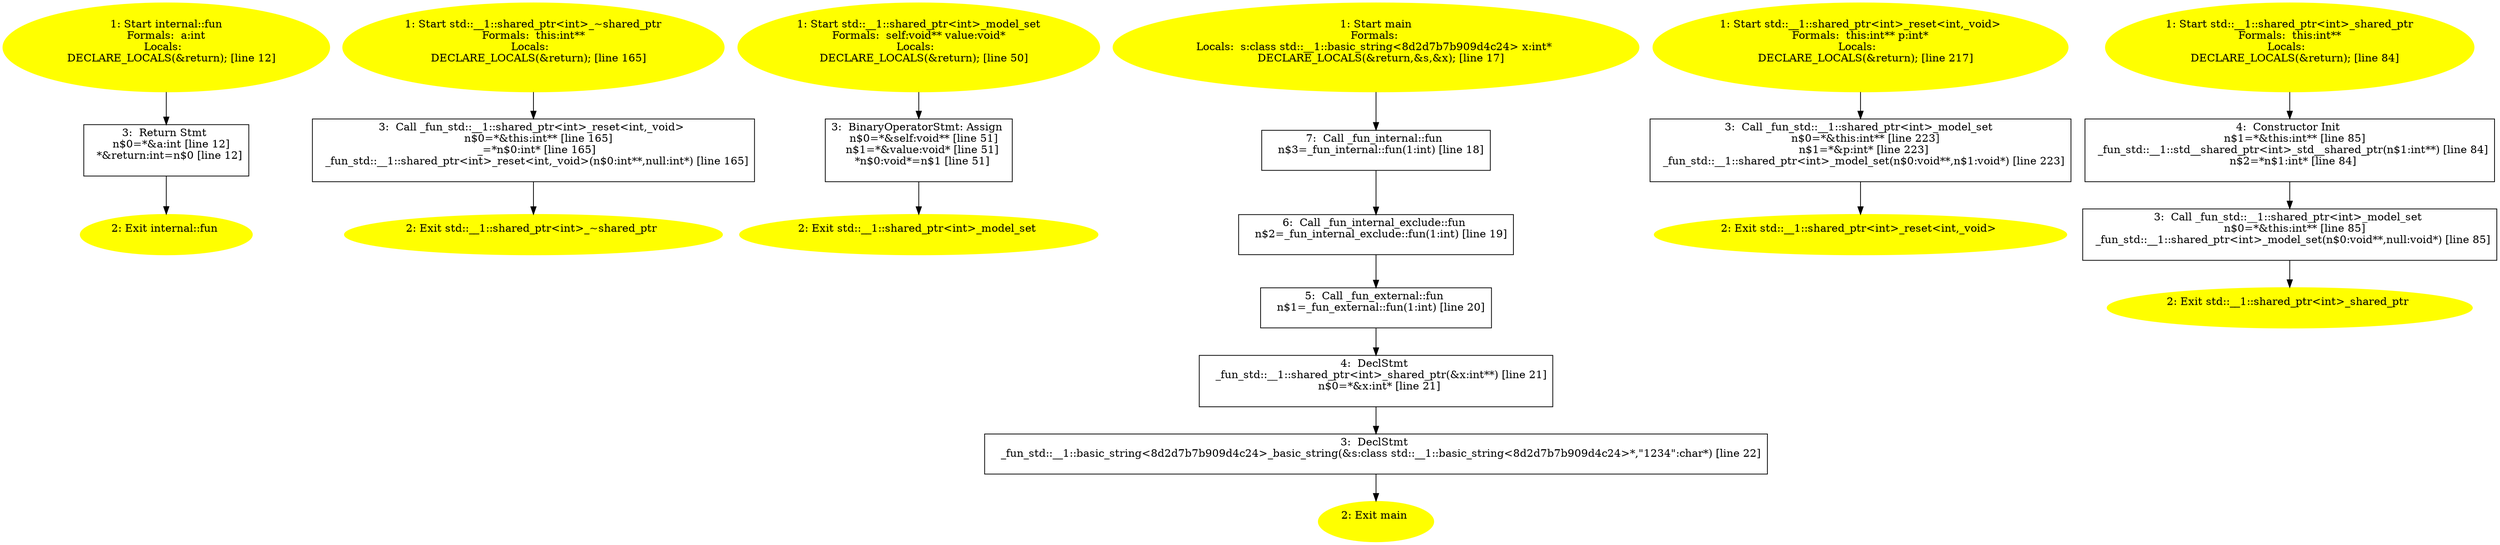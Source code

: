 /* @generated */
digraph iCFG {
"internal::fun{d41d8cd98f00b204e9800998ecf8427e_ZN8internal3funEi}.85135ab105a259368b1d7ebf1f3d3ac2_3" [label="3:  Return Stmt \n   n$0=*&a:int [line 12]\n  *&return:int=n$0 [line 12]\n " shape="box"]
	

	 "internal::fun{d41d8cd98f00b204e9800998ecf8427e_ZN8internal3funEi}.85135ab105a259368b1d7ebf1f3d3ac2_3" -> "internal::fun{d41d8cd98f00b204e9800998ecf8427e_ZN8internal3funEi}.85135ab105a259368b1d7ebf1f3d3ac2_2" ;
"internal::fun{d41d8cd98f00b204e9800998ecf8427e_ZN8internal3funEi}.85135ab105a259368b1d7ebf1f3d3ac2_2" [label="2: Exit internal::fun \n  " color=yellow style=filled]
	

"internal::fun{d41d8cd98f00b204e9800998ecf8427e_ZN8internal3funEi}.85135ab105a259368b1d7ebf1f3d3ac2_1" [label="1: Start internal::fun\nFormals:  a:int\nLocals:  \n   DECLARE_LOCALS(&return); [line 12]\n " color=yellow style=filled]
	

	 "internal::fun{d41d8cd98f00b204e9800998ecf8427e_ZN8internal3funEi}.85135ab105a259368b1d7ebf1f3d3ac2_1" -> "internal::fun{d41d8cd98f00b204e9800998ecf8427e_ZN8internal3funEi}.85135ab105a259368b1d7ebf1f3d3ac2_3" ;
"std::__1::shared_ptr<int>_~shared_ptr(_ZNSt3__110shared_ptrIiED0Ev).388e7f06faa2f498fd08f3d3c50ca31a_3" [label="3:  Call _fun_std::__1::shared_ptr<int>_reset<int,_void> \n   n$0=*&this:int** [line 165]\n  _=*n$0:int* [line 165]\n  _fun_std::__1::shared_ptr<int>_reset<int,_void>(n$0:int**,null:int*) [line 165]\n " shape="box"]
	

	 "std::__1::shared_ptr<int>_~shared_ptr(_ZNSt3__110shared_ptrIiED0Ev).388e7f06faa2f498fd08f3d3c50ca31a_3" -> "std::__1::shared_ptr<int>_~shared_ptr(_ZNSt3__110shared_ptrIiED0Ev).388e7f06faa2f498fd08f3d3c50ca31a_2" ;
"std::__1::shared_ptr<int>_~shared_ptr(_ZNSt3__110shared_ptrIiED0Ev).388e7f06faa2f498fd08f3d3c50ca31a_2" [label="2: Exit std::__1::shared_ptr<int>_~shared_ptr \n  " color=yellow style=filled]
	

"std::__1::shared_ptr<int>_~shared_ptr(_ZNSt3__110shared_ptrIiED0Ev).388e7f06faa2f498fd08f3d3c50ca31a_1" [label="1: Start std::__1::shared_ptr<int>_~shared_ptr\nFormals:  this:int**\nLocals:  \n   DECLARE_LOCALS(&return); [line 165]\n " color=yellow style=filled]
	

	 "std::__1::shared_ptr<int>_~shared_ptr(_ZNSt3__110shared_ptrIiED0Ev).388e7f06faa2f498fd08f3d3c50ca31a_1" -> "std::__1::shared_ptr<int>_~shared_ptr(_ZNSt3__110shared_ptrIiED0Ev).388e7f06faa2f498fd08f3d3c50ca31a_3" ;
"std::__1::shared_ptr<int>_model_set(_ZNSt3__110shared_ptrIiE9model_setEPPKvS3_).c02dbe299962364cf3c5255e9c8d287d_3" [label="3:  BinaryOperatorStmt: Assign \n   n$0=*&self:void** [line 51]\n  n$1=*&value:void* [line 51]\n  *n$0:void*=n$1 [line 51]\n " shape="box"]
	

	 "std::__1::shared_ptr<int>_model_set(_ZNSt3__110shared_ptrIiE9model_setEPPKvS3_).c02dbe299962364cf3c5255e9c8d287d_3" -> "std::__1::shared_ptr<int>_model_set(_ZNSt3__110shared_ptrIiE9model_setEPPKvS3_).c02dbe299962364cf3c5255e9c8d287d_2" ;
"std::__1::shared_ptr<int>_model_set(_ZNSt3__110shared_ptrIiE9model_setEPPKvS3_).c02dbe299962364cf3c5255e9c8d287d_2" [label="2: Exit std::__1::shared_ptr<int>_model_set \n  " color=yellow style=filled]
	

"std::__1::shared_ptr<int>_model_set(_ZNSt3__110shared_ptrIiE9model_setEPPKvS3_).c02dbe299962364cf3c5255e9c8d287d_1" [label="1: Start std::__1::shared_ptr<int>_model_set\nFormals:  self:void** value:void*\nLocals:  \n   DECLARE_LOCALS(&return); [line 50]\n " color=yellow style=filled]
	

	 "std::__1::shared_ptr<int>_model_set(_ZNSt3__110shared_ptrIiE9model_setEPPKvS3_).c02dbe299962364cf3c5255e9c8d287d_1" -> "std::__1::shared_ptr<int>_model_set(_ZNSt3__110shared_ptrIiE9model_setEPPKvS3_).c02dbe299962364cf3c5255e9c8d287d_3" ;
"main.fad58de7366495db4650cfefac2fcd61_7" [label="7:  Call _fun_internal::fun \n   n$3=_fun_internal::fun(1:int) [line 18]\n " shape="box"]
	

	 "main.fad58de7366495db4650cfefac2fcd61_7" -> "main.fad58de7366495db4650cfefac2fcd61_6" ;
"main.fad58de7366495db4650cfefac2fcd61_6" [label="6:  Call _fun_internal_exclude::fun \n   n$2=_fun_internal_exclude::fun(1:int) [line 19]\n " shape="box"]
	

	 "main.fad58de7366495db4650cfefac2fcd61_6" -> "main.fad58de7366495db4650cfefac2fcd61_5" ;
"main.fad58de7366495db4650cfefac2fcd61_5" [label="5:  Call _fun_external::fun \n   n$1=_fun_external::fun(1:int) [line 20]\n " shape="box"]
	

	 "main.fad58de7366495db4650cfefac2fcd61_5" -> "main.fad58de7366495db4650cfefac2fcd61_4" ;
"main.fad58de7366495db4650cfefac2fcd61_4" [label="4:  DeclStmt \n   _fun_std::__1::shared_ptr<int>_shared_ptr(&x:int**) [line 21]\n  n$0=*&x:int* [line 21]\n " shape="box"]
	

	 "main.fad58de7366495db4650cfefac2fcd61_4" -> "main.fad58de7366495db4650cfefac2fcd61_3" ;
"main.fad58de7366495db4650cfefac2fcd61_3" [label="3:  DeclStmt \n   _fun_std::__1::basic_string<8d2d7b7b909d4c24>_basic_string(&s:class std::__1::basic_string<8d2d7b7b909d4c24>*,\"1234\":char*) [line 22]\n " shape="box"]
	

	 "main.fad58de7366495db4650cfefac2fcd61_3" -> "main.fad58de7366495db4650cfefac2fcd61_2" ;
"main.fad58de7366495db4650cfefac2fcd61_2" [label="2: Exit main \n  " color=yellow style=filled]
	

"main.fad58de7366495db4650cfefac2fcd61_1" [label="1: Start main\nFormals: \nLocals:  s:class std::__1::basic_string<8d2d7b7b909d4c24> x:int* \n   DECLARE_LOCALS(&return,&s,&x); [line 17]\n " color=yellow style=filled]
	

	 "main.fad58de7366495db4650cfefac2fcd61_1" -> "main.fad58de7366495db4650cfefac2fcd61_7" ;
"std::__1::shared_ptr<int>_reset<int,_void>(_ZNSt3__110shared_ptrIiE5resetIivEEvPT_).29e462552cba695192437aa4bfbf146e_3" [label="3:  Call _fun_std::__1::shared_ptr<int>_model_set \n   n$0=*&this:int** [line 223]\n  n$1=*&p:int* [line 223]\n  _fun_std::__1::shared_ptr<int>_model_set(n$0:void**,n$1:void*) [line 223]\n " shape="box"]
	

	 "std::__1::shared_ptr<int>_reset<int,_void>(_ZNSt3__110shared_ptrIiE5resetIivEEvPT_).29e462552cba695192437aa4bfbf146e_3" -> "std::__1::shared_ptr<int>_reset<int,_void>(_ZNSt3__110shared_ptrIiE5resetIivEEvPT_).29e462552cba695192437aa4bfbf146e_2" ;
"std::__1::shared_ptr<int>_reset<int,_void>(_ZNSt3__110shared_ptrIiE5resetIivEEvPT_).29e462552cba695192437aa4bfbf146e_2" [label="2: Exit std::__1::shared_ptr<int>_reset<int,_void> \n  " color=yellow style=filled]
	

"std::__1::shared_ptr<int>_reset<int,_void>(_ZNSt3__110shared_ptrIiE5resetIivEEvPT_).29e462552cba695192437aa4bfbf146e_1" [label="1: Start std::__1::shared_ptr<int>_reset<int,_void>\nFormals:  this:int** p:int*\nLocals:  \n   DECLARE_LOCALS(&return); [line 217]\n " color=yellow style=filled]
	

	 "std::__1::shared_ptr<int>_reset<int,_void>(_ZNSt3__110shared_ptrIiE5resetIivEEvPT_).29e462552cba695192437aa4bfbf146e_1" -> "std::__1::shared_ptr<int>_reset<int,_void>(_ZNSt3__110shared_ptrIiE5resetIivEEvPT_).29e462552cba695192437aa4bfbf146e_3" ;
"std::__1::shared_ptr<int>_shared_ptr{_ZNSt3__110shared_ptrIiEC1Ev}.2e163b5142d39d575d5eeb568316078d_4" [label="4:  Constructor Init \n   n$1=*&this:int** [line 85]\n  _fun_std::__1::std__shared_ptr<int>_std__shared_ptr(n$1:int**) [line 84]\n  n$2=*n$1:int* [line 84]\n " shape="box"]
	

	 "std::__1::shared_ptr<int>_shared_ptr{_ZNSt3__110shared_ptrIiEC1Ev}.2e163b5142d39d575d5eeb568316078d_4" -> "std::__1::shared_ptr<int>_shared_ptr{_ZNSt3__110shared_ptrIiEC1Ev}.2e163b5142d39d575d5eeb568316078d_3" ;
"std::__1::shared_ptr<int>_shared_ptr{_ZNSt3__110shared_ptrIiEC1Ev}.2e163b5142d39d575d5eeb568316078d_3" [label="3:  Call _fun_std::__1::shared_ptr<int>_model_set \n   n$0=*&this:int** [line 85]\n  _fun_std::__1::shared_ptr<int>_model_set(n$0:void**,null:void*) [line 85]\n " shape="box"]
	

	 "std::__1::shared_ptr<int>_shared_ptr{_ZNSt3__110shared_ptrIiEC1Ev}.2e163b5142d39d575d5eeb568316078d_3" -> "std::__1::shared_ptr<int>_shared_ptr{_ZNSt3__110shared_ptrIiEC1Ev}.2e163b5142d39d575d5eeb568316078d_2" ;
"std::__1::shared_ptr<int>_shared_ptr{_ZNSt3__110shared_ptrIiEC1Ev}.2e163b5142d39d575d5eeb568316078d_2" [label="2: Exit std::__1::shared_ptr<int>_shared_ptr \n  " color=yellow style=filled]
	

"std::__1::shared_ptr<int>_shared_ptr{_ZNSt3__110shared_ptrIiEC1Ev}.2e163b5142d39d575d5eeb568316078d_1" [label="1: Start std::__1::shared_ptr<int>_shared_ptr\nFormals:  this:int**\nLocals:  \n   DECLARE_LOCALS(&return); [line 84]\n " color=yellow style=filled]
	

	 "std::__1::shared_ptr<int>_shared_ptr{_ZNSt3__110shared_ptrIiEC1Ev}.2e163b5142d39d575d5eeb568316078d_1" -> "std::__1::shared_ptr<int>_shared_ptr{_ZNSt3__110shared_ptrIiEC1Ev}.2e163b5142d39d575d5eeb568316078d_4" ;
}
